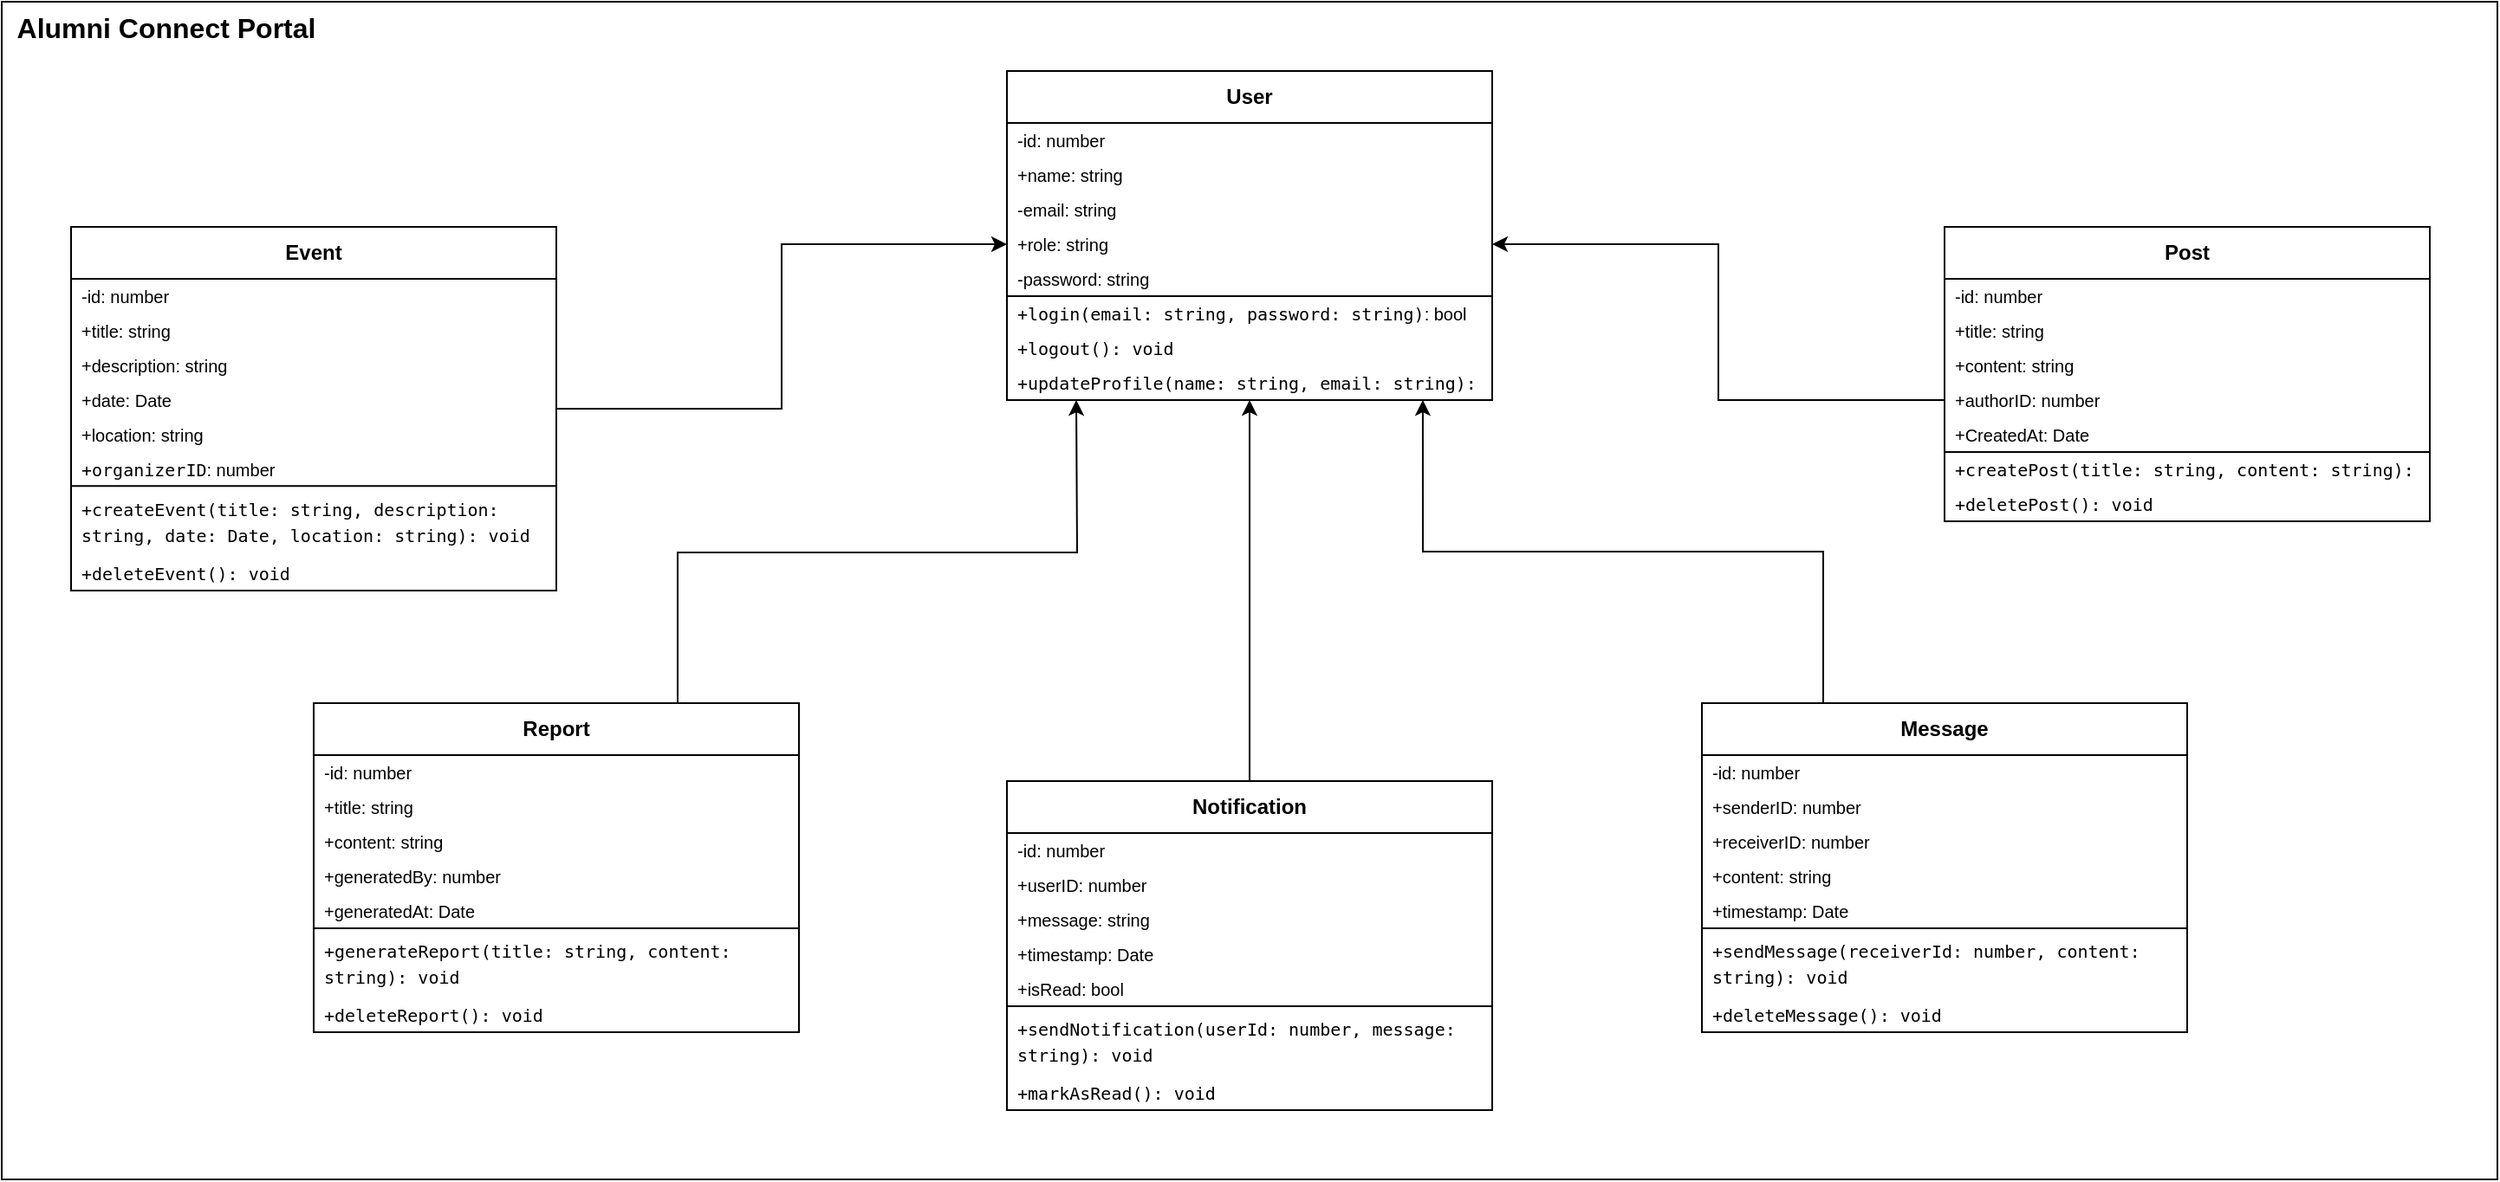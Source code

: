 <mxfile version="26.1.0">
  <diagram name="Page-1" id="jzkVx-4W2rHWqBb6-yyN">
    <mxGraphModel dx="1750" dy="883" grid="1" gridSize="10" guides="1" tooltips="1" connect="1" arrows="1" fold="1" page="1" pageScale="1" pageWidth="827" pageHeight="1169" math="0" shadow="0">
      <root>
        <mxCell id="0" />
        <mxCell id="1" parent="0" />
        <mxCell id="SdMlt_PW4ARby_rtLCIt-1" value="" style="rounded=0;whiteSpace=wrap;html=1;fillColor=default;" vertex="1" parent="1">
          <mxGeometry x="120" y="40" width="1440" height="680" as="geometry" />
        </mxCell>
        <mxCell id="0c0-FA_5eSMNET2WRwTZ-1" value="&lt;div&gt;User&lt;/div&gt;" style="swimlane;whiteSpace=wrap;html=1;startSize=30;" parent="1" vertex="1">
          <mxGeometry x="700" y="80" width="280" height="190" as="geometry" />
        </mxCell>
        <mxCell id="0c0-FA_5eSMNET2WRwTZ-16" value="&lt;font style=&quot;font-size: 10px;&quot;&gt;-id: number&lt;/font&gt;" style="text;strokeColor=none;fillColor=none;align=left;verticalAlign=middle;spacingLeft=4;spacingRight=4;overflow=hidden;points=[[0,0.5],[1,0.5]];portConstraint=eastwest;rotatable=0;whiteSpace=wrap;html=1;" parent="0c0-FA_5eSMNET2WRwTZ-1" vertex="1">
          <mxGeometry y="30" width="280" height="20" as="geometry" />
        </mxCell>
        <mxCell id="0c0-FA_5eSMNET2WRwTZ-19" value="&lt;font style=&quot;font-size: 10px;&quot;&gt;+name: string&lt;/font&gt;" style="text;strokeColor=none;fillColor=none;align=left;verticalAlign=middle;spacingLeft=4;spacingRight=4;overflow=hidden;points=[[0,0.5],[1,0.5]];portConstraint=eastwest;rotatable=0;whiteSpace=wrap;html=1;" parent="0c0-FA_5eSMNET2WRwTZ-1" vertex="1">
          <mxGeometry y="50" width="280" height="20" as="geometry" />
        </mxCell>
        <mxCell id="0c0-FA_5eSMNET2WRwTZ-20" value="&lt;font style=&quot;font-size: 10px;&quot;&gt;-email: string&lt;/font&gt;" style="text;strokeColor=none;fillColor=none;align=left;verticalAlign=middle;spacingLeft=4;spacingRight=4;overflow=hidden;points=[[0,0.5],[1,0.5]];portConstraint=eastwest;rotatable=0;whiteSpace=wrap;html=1;" parent="0c0-FA_5eSMNET2WRwTZ-1" vertex="1">
          <mxGeometry y="70" width="280" height="20" as="geometry" />
        </mxCell>
        <mxCell id="0c0-FA_5eSMNET2WRwTZ-21" value="+role: string" style="text;strokeColor=none;fillColor=none;align=left;verticalAlign=middle;spacingLeft=4;spacingRight=4;overflow=hidden;points=[[0,0.5],[1,0.5]];portConstraint=eastwest;rotatable=0;whiteSpace=wrap;html=1;fontSize=10;" parent="0c0-FA_5eSMNET2WRwTZ-1" vertex="1">
          <mxGeometry y="90" width="280" height="20" as="geometry" />
        </mxCell>
        <mxCell id="0c0-FA_5eSMNET2WRwTZ-32" value="&lt;font style=&quot;font-size: 10px;&quot;&gt;-password: string&lt;/font&gt;" style="text;strokeColor=none;fillColor=none;align=left;verticalAlign=middle;spacingLeft=4;spacingRight=4;overflow=hidden;points=[[0,0.5],[1,0.5]];portConstraint=eastwest;rotatable=0;whiteSpace=wrap;html=1;" parent="0c0-FA_5eSMNET2WRwTZ-1" vertex="1">
          <mxGeometry y="110" width="280" height="20" as="geometry" />
        </mxCell>
        <mxCell id="0c0-FA_5eSMNET2WRwTZ-33" value="&lt;font style=&quot;font-size: 10px;&quot;&gt;&lt;code&gt;+login(email: string, password: string)&lt;/code&gt;: bool&lt;/font&gt;" style="text;strokeColor=none;fillColor=none;align=left;verticalAlign=middle;spacingLeft=4;spacingRight=4;overflow=hidden;points=[[0,0.5],[1,0.5]];portConstraint=eastwest;rotatable=0;whiteSpace=wrap;html=1;" parent="0c0-FA_5eSMNET2WRwTZ-1" vertex="1">
          <mxGeometry y="130" width="280" height="20" as="geometry" />
        </mxCell>
        <mxCell id="0c0-FA_5eSMNET2WRwTZ-34" value="&lt;font style=&quot;font-size: 10px;&quot;&gt;&lt;code&gt;+logout(): void&lt;/code&gt;&lt;/font&gt;" style="text;strokeColor=none;fillColor=none;align=left;verticalAlign=middle;spacingLeft=4;spacingRight=4;overflow=hidden;points=[[0,0.5],[1,0.5]];portConstraint=eastwest;rotatable=0;whiteSpace=wrap;html=1;" parent="0c0-FA_5eSMNET2WRwTZ-1" vertex="1">
          <mxGeometry y="150" width="280" height="20" as="geometry" />
        </mxCell>
        <mxCell id="0c0-FA_5eSMNET2WRwTZ-35" value="&lt;font style=&quot;font-size: 10px;&quot;&gt;&lt;code&gt;+updateProfile(name: string, email: string): void&lt;/code&gt;&lt;/font&gt;" style="text;strokeColor=none;fillColor=none;align=left;verticalAlign=middle;spacingLeft=4;spacingRight=4;overflow=hidden;points=[[0,0.5],[1,0.5]];portConstraint=eastwest;rotatable=0;whiteSpace=wrap;html=1;" parent="0c0-FA_5eSMNET2WRwTZ-1" vertex="1">
          <mxGeometry y="170" width="280" height="20" as="geometry" />
        </mxCell>
        <mxCell id="0c0-FA_5eSMNET2WRwTZ-36" value="" style="endArrow=none;html=1;rounded=0;entryX=1.001;entryY=-0.002;entryDx=0;entryDy=0;entryPerimeter=0;" parent="0c0-FA_5eSMNET2WRwTZ-1" target="0c0-FA_5eSMNET2WRwTZ-33" edge="1">
          <mxGeometry width="50" height="50" relative="1" as="geometry">
            <mxPoint y="130" as="sourcePoint" />
            <mxPoint x="200" y="130" as="targetPoint" />
          </mxGeometry>
        </mxCell>
        <mxCell id="0c0-FA_5eSMNET2WRwTZ-38" value="Post" style="swimlane;whiteSpace=wrap;html=1;startSize=30;" parent="1" vertex="1">
          <mxGeometry x="1241" y="170" width="280" height="170" as="geometry" />
        </mxCell>
        <mxCell id="0c0-FA_5eSMNET2WRwTZ-39" value="&lt;font style=&quot;font-size: 10px;&quot;&gt;-id: number&lt;/font&gt;" style="text;strokeColor=none;fillColor=none;align=left;verticalAlign=middle;spacingLeft=4;spacingRight=4;overflow=hidden;points=[[0,0.5],[1,0.5]];portConstraint=eastwest;rotatable=0;whiteSpace=wrap;html=1;" parent="0c0-FA_5eSMNET2WRwTZ-38" vertex="1">
          <mxGeometry y="30" width="280" height="20" as="geometry" />
        </mxCell>
        <mxCell id="0c0-FA_5eSMNET2WRwTZ-40" value="&lt;div&gt;&lt;font style=&quot;font-size: 10px;&quot;&gt;+title: string&lt;/font&gt;&lt;/div&gt;" style="text;strokeColor=none;fillColor=none;align=left;verticalAlign=middle;spacingLeft=4;spacingRight=4;overflow=hidden;points=[[0,0.5],[1,0.5]];portConstraint=eastwest;rotatable=0;whiteSpace=wrap;html=1;" parent="0c0-FA_5eSMNET2WRwTZ-38" vertex="1">
          <mxGeometry y="50" width="280" height="20" as="geometry" />
        </mxCell>
        <mxCell id="0c0-FA_5eSMNET2WRwTZ-41" value="&lt;font style=&quot;font-size: 10px;&quot;&gt;+content: string&lt;/font&gt;" style="text;strokeColor=none;fillColor=none;align=left;verticalAlign=middle;spacingLeft=4;spacingRight=4;overflow=hidden;points=[[0,0.5],[1,0.5]];portConstraint=eastwest;rotatable=0;whiteSpace=wrap;html=1;" parent="0c0-FA_5eSMNET2WRwTZ-38" vertex="1">
          <mxGeometry y="70" width="280" height="20" as="geometry" />
        </mxCell>
        <mxCell id="0c0-FA_5eSMNET2WRwTZ-42" value="+authorID: number" style="text;strokeColor=none;fillColor=none;align=left;verticalAlign=middle;spacingLeft=4;spacingRight=4;overflow=hidden;points=[[0,0.5],[1,0.5]];portConstraint=eastwest;rotatable=0;whiteSpace=wrap;html=1;fontSize=10;" parent="0c0-FA_5eSMNET2WRwTZ-38" vertex="1">
          <mxGeometry y="90" width="280" height="20" as="geometry" />
        </mxCell>
        <mxCell id="0c0-FA_5eSMNET2WRwTZ-43" value="&lt;font style=&quot;font-size: 10px;&quot;&gt;+CreatedAt: Date&lt;/font&gt;" style="text;strokeColor=none;fillColor=none;align=left;verticalAlign=middle;spacingLeft=4;spacingRight=4;overflow=hidden;points=[[0,0.5],[1,0.5]];portConstraint=eastwest;rotatable=0;whiteSpace=wrap;html=1;" parent="0c0-FA_5eSMNET2WRwTZ-38" vertex="1">
          <mxGeometry y="110" width="280" height="20" as="geometry" />
        </mxCell>
        <mxCell id="0c0-FA_5eSMNET2WRwTZ-44" value="&lt;font style=&quot;font-size: 10px;&quot;&gt;&lt;code&gt;+createPost(title: string, content: string): void&lt;/code&gt;&lt;/font&gt;" style="text;strokeColor=none;fillColor=none;align=left;verticalAlign=middle;spacingLeft=4;spacingRight=4;overflow=hidden;points=[[0,0.5],[1,0.5]];portConstraint=eastwest;rotatable=0;whiteSpace=wrap;html=1;" parent="0c0-FA_5eSMNET2WRwTZ-38" vertex="1">
          <mxGeometry y="130" width="280" height="20" as="geometry" />
        </mxCell>
        <mxCell id="0c0-FA_5eSMNET2WRwTZ-45" value="&lt;font style=&quot;font-size: 10px;&quot;&gt;&lt;code&gt;+deletePost(): void&lt;/code&gt;&lt;/font&gt;" style="text;strokeColor=none;fillColor=none;align=left;verticalAlign=middle;spacingLeft=4;spacingRight=4;overflow=hidden;points=[[0,0.5],[1,0.5]];portConstraint=eastwest;rotatable=0;whiteSpace=wrap;html=1;" parent="0c0-FA_5eSMNET2WRwTZ-38" vertex="1">
          <mxGeometry y="150" width="280" height="20" as="geometry" />
        </mxCell>
        <mxCell id="0c0-FA_5eSMNET2WRwTZ-47" value="" style="endArrow=none;html=1;rounded=0;entryX=1;entryY=0;entryDx=0;entryDy=0;entryPerimeter=0;" parent="0c0-FA_5eSMNET2WRwTZ-38" target="0c0-FA_5eSMNET2WRwTZ-44" edge="1">
          <mxGeometry width="50" height="50" relative="1" as="geometry">
            <mxPoint y="130" as="sourcePoint" />
            <mxPoint x="200" y="130" as="targetPoint" />
          </mxGeometry>
        </mxCell>
        <mxCell id="0c0-FA_5eSMNET2WRwTZ-86" style="edgeStyle=orthogonalEdgeStyle;rounded=0;orthogonalLoop=1;jettySize=auto;html=1;exitX=1;exitY=0.5;exitDx=0;exitDy=0;entryX=0;entryY=0.5;entryDx=0;entryDy=0;" parent="1" source="0c0-FA_5eSMNET2WRwTZ-49" target="0c0-FA_5eSMNET2WRwTZ-21" edge="1">
          <mxGeometry relative="1" as="geometry" />
        </mxCell>
        <mxCell id="0c0-FA_5eSMNET2WRwTZ-49" value="Event" style="swimlane;whiteSpace=wrap;html=1;startSize=30;" parent="1" vertex="1">
          <mxGeometry x="160" y="170" width="280" height="210" as="geometry" />
        </mxCell>
        <mxCell id="0c0-FA_5eSMNET2WRwTZ-50" value="&lt;font style=&quot;font-size: 10px;&quot;&gt;-id: number&lt;/font&gt;" style="text;strokeColor=none;fillColor=none;align=left;verticalAlign=middle;spacingLeft=4;spacingRight=4;overflow=hidden;points=[[0,0.5],[1,0.5]];portConstraint=eastwest;rotatable=0;whiteSpace=wrap;html=1;" parent="0c0-FA_5eSMNET2WRwTZ-49" vertex="1">
          <mxGeometry y="30" width="280" height="20" as="geometry" />
        </mxCell>
        <mxCell id="0c0-FA_5eSMNET2WRwTZ-51" value="&lt;font style=&quot;font-size: 10px;&quot;&gt;+title: string&lt;/font&gt;" style="text;strokeColor=none;fillColor=none;align=left;verticalAlign=middle;spacingLeft=4;spacingRight=4;overflow=hidden;points=[[0,0.5],[1,0.5]];portConstraint=eastwest;rotatable=0;whiteSpace=wrap;html=1;" parent="0c0-FA_5eSMNET2WRwTZ-49" vertex="1">
          <mxGeometry y="50" width="280" height="20" as="geometry" />
        </mxCell>
        <mxCell id="0c0-FA_5eSMNET2WRwTZ-52" value="&lt;font style=&quot;font-size: 10px;&quot;&gt;+description: string&lt;/font&gt;" style="text;strokeColor=none;fillColor=none;align=left;verticalAlign=middle;spacingLeft=4;spacingRight=4;overflow=hidden;points=[[0,0.5],[1,0.5]];portConstraint=eastwest;rotatable=0;whiteSpace=wrap;html=1;" parent="0c0-FA_5eSMNET2WRwTZ-49" vertex="1">
          <mxGeometry y="70" width="280" height="20" as="geometry" />
        </mxCell>
        <mxCell id="0c0-FA_5eSMNET2WRwTZ-53" value="+date: Date" style="text;strokeColor=none;fillColor=none;align=left;verticalAlign=middle;spacingLeft=4;spacingRight=4;overflow=hidden;points=[[0,0.5],[1,0.5]];portConstraint=eastwest;rotatable=0;whiteSpace=wrap;html=1;fontSize=10;" parent="0c0-FA_5eSMNET2WRwTZ-49" vertex="1">
          <mxGeometry y="90" width="280" height="20" as="geometry" />
        </mxCell>
        <mxCell id="0c0-FA_5eSMNET2WRwTZ-54" value="&lt;font style=&quot;font-size: 10px;&quot;&gt;+location: string&lt;/font&gt;" style="text;strokeColor=none;fillColor=none;align=left;verticalAlign=middle;spacingLeft=4;spacingRight=4;overflow=hidden;points=[[0,0.5],[1,0.5]];portConstraint=eastwest;rotatable=0;whiteSpace=wrap;html=1;" parent="0c0-FA_5eSMNET2WRwTZ-49" vertex="1">
          <mxGeometry y="110" width="280" height="20" as="geometry" />
        </mxCell>
        <mxCell id="0c0-FA_5eSMNET2WRwTZ-55" value="&lt;font style=&quot;font-size: 10px;&quot;&gt;&lt;code&gt;+organizerID&lt;/code&gt;: number&lt;/font&gt;" style="text;strokeColor=none;fillColor=none;align=left;verticalAlign=middle;spacingLeft=4;spacingRight=4;overflow=hidden;points=[[0,0.5],[1,0.5]];portConstraint=eastwest;rotatable=0;whiteSpace=wrap;html=1;" parent="0c0-FA_5eSMNET2WRwTZ-49" vertex="1">
          <mxGeometry y="130" width="280" height="20" as="geometry" />
        </mxCell>
        <mxCell id="0c0-FA_5eSMNET2WRwTZ-56" value="&lt;font style=&quot;font-size: 10px;&quot;&gt;&lt;code&gt;+createEvent(title: string, description: string, date: Date, location: string): void&lt;/code&gt;&lt;/font&gt;" style="text;strokeColor=none;fillColor=none;align=left;verticalAlign=middle;spacingLeft=4;spacingRight=4;overflow=hidden;points=[[0,0.5],[1,0.5]];portConstraint=eastwest;rotatable=0;whiteSpace=wrap;html=1;" parent="0c0-FA_5eSMNET2WRwTZ-49" vertex="1">
          <mxGeometry y="150" width="280" height="40" as="geometry" />
        </mxCell>
        <mxCell id="0c0-FA_5eSMNET2WRwTZ-57" value="&lt;font style=&quot;font-size: 10px;&quot;&gt;&lt;code&gt;+deleteEvent(): void&lt;/code&gt;&lt;/font&gt;" style="text;strokeColor=none;fillColor=none;align=left;verticalAlign=middle;spacingLeft=4;spacingRight=4;overflow=hidden;points=[[0,0.5],[1,0.5]];portConstraint=eastwest;rotatable=0;whiteSpace=wrap;html=1;" parent="0c0-FA_5eSMNET2WRwTZ-49" vertex="1">
          <mxGeometry y="190" width="280" height="20" as="geometry" />
        </mxCell>
        <mxCell id="0c0-FA_5eSMNET2WRwTZ-58" value="" style="endArrow=none;html=1;rounded=0;entryX=1.001;entryY=-0.002;entryDx=0;entryDy=0;entryPerimeter=0;" parent="0c0-FA_5eSMNET2WRwTZ-49" edge="1">
          <mxGeometry width="50" height="50" relative="1" as="geometry">
            <mxPoint x="-0.28" y="149.61" as="sourcePoint" />
            <mxPoint x="280" y="149.57" as="targetPoint" />
          </mxGeometry>
        </mxCell>
        <mxCell id="0c0-FA_5eSMNET2WRwTZ-89" style="edgeStyle=orthogonalEdgeStyle;rounded=0;orthogonalLoop=1;jettySize=auto;html=1;exitX=0.25;exitY=0;exitDx=0;exitDy=0;entryX=0.857;entryY=1;entryDx=0;entryDy=0;entryPerimeter=0;" parent="1" source="0c0-FA_5eSMNET2WRwTZ-59" target="0c0-FA_5eSMNET2WRwTZ-35" edge="1">
          <mxGeometry relative="1" as="geometry">
            <mxPoint x="950" y="280" as="targetPoint" />
          </mxGeometry>
        </mxCell>
        <mxCell id="0c0-FA_5eSMNET2WRwTZ-59" value="Message" style="swimlane;whiteSpace=wrap;html=1;startSize=30;" parent="1" vertex="1">
          <mxGeometry x="1101" y="445" width="280" height="190" as="geometry" />
        </mxCell>
        <mxCell id="0c0-FA_5eSMNET2WRwTZ-60" value="&lt;font style=&quot;font-size: 10px;&quot;&gt;-id: number&lt;/font&gt;" style="text;strokeColor=none;fillColor=none;align=left;verticalAlign=middle;spacingLeft=4;spacingRight=4;overflow=hidden;points=[[0,0.5],[1,0.5]];portConstraint=eastwest;rotatable=0;whiteSpace=wrap;html=1;" parent="0c0-FA_5eSMNET2WRwTZ-59" vertex="1">
          <mxGeometry y="30" width="280" height="20" as="geometry" />
        </mxCell>
        <mxCell id="0c0-FA_5eSMNET2WRwTZ-61" value="&lt;div&gt;&lt;font style=&quot;font-size: 10px;&quot;&gt;+senderID: number&lt;/font&gt;&lt;/div&gt;" style="text;strokeColor=none;fillColor=none;align=left;verticalAlign=middle;spacingLeft=4;spacingRight=4;overflow=hidden;points=[[0,0.5],[1,0.5]];portConstraint=eastwest;rotatable=0;whiteSpace=wrap;html=1;" parent="0c0-FA_5eSMNET2WRwTZ-59" vertex="1">
          <mxGeometry y="50" width="280" height="20" as="geometry" />
        </mxCell>
        <mxCell id="0c0-FA_5eSMNET2WRwTZ-62" value="&lt;font style=&quot;font-size: 10px;&quot;&gt;+receiverID: number&lt;/font&gt;" style="text;strokeColor=none;fillColor=none;align=left;verticalAlign=middle;spacingLeft=4;spacingRight=4;overflow=hidden;points=[[0,0.5],[1,0.5]];portConstraint=eastwest;rotatable=0;whiteSpace=wrap;html=1;" parent="0c0-FA_5eSMNET2WRwTZ-59" vertex="1">
          <mxGeometry y="70" width="280" height="20" as="geometry" />
        </mxCell>
        <mxCell id="0c0-FA_5eSMNET2WRwTZ-63" value="+content: string" style="text;strokeColor=none;fillColor=none;align=left;verticalAlign=middle;spacingLeft=4;spacingRight=4;overflow=hidden;points=[[0,0.5],[1,0.5]];portConstraint=eastwest;rotatable=0;whiteSpace=wrap;html=1;fontSize=10;" parent="0c0-FA_5eSMNET2WRwTZ-59" vertex="1">
          <mxGeometry y="90" width="280" height="20" as="geometry" />
        </mxCell>
        <mxCell id="0c0-FA_5eSMNET2WRwTZ-64" value="&lt;font style=&quot;font-size: 10px;&quot;&gt;+timestamp: Date&lt;/font&gt;" style="text;strokeColor=none;fillColor=none;align=left;verticalAlign=middle;spacingLeft=4;spacingRight=4;overflow=hidden;points=[[0,0.5],[1,0.5]];portConstraint=eastwest;rotatable=0;whiteSpace=wrap;html=1;" parent="0c0-FA_5eSMNET2WRwTZ-59" vertex="1">
          <mxGeometry y="110" width="280" height="20" as="geometry" />
        </mxCell>
        <mxCell id="0c0-FA_5eSMNET2WRwTZ-65" value="&lt;font style=&quot;font-size: 10px;&quot;&gt;&lt;code&gt;+&lt;/code&gt;&lt;code&gt;sendMessage(receiverId: number, content: string): void&lt;/code&gt;&lt;/font&gt;" style="text;strokeColor=none;fillColor=none;align=left;verticalAlign=middle;spacingLeft=4;spacingRight=4;overflow=hidden;points=[[0,0.5],[1,0.5]];portConstraint=eastwest;rotatable=0;whiteSpace=wrap;html=1;" parent="0c0-FA_5eSMNET2WRwTZ-59" vertex="1">
          <mxGeometry y="130" width="280" height="40" as="geometry" />
        </mxCell>
        <mxCell id="0c0-FA_5eSMNET2WRwTZ-66" value="&lt;font style=&quot;font-size: 10px;&quot;&gt;&lt;code&gt;+deleteMessage(): void&lt;/code&gt;&lt;/font&gt;" style="text;strokeColor=none;fillColor=none;align=left;verticalAlign=middle;spacingLeft=4;spacingRight=4;overflow=hidden;points=[[0,0.5],[1,0.5]];portConstraint=eastwest;rotatable=0;whiteSpace=wrap;html=1;" parent="0c0-FA_5eSMNET2WRwTZ-59" vertex="1">
          <mxGeometry y="170" width="280" height="20" as="geometry" />
        </mxCell>
        <mxCell id="0c0-FA_5eSMNET2WRwTZ-67" value="" style="endArrow=none;html=1;rounded=0;entryX=1;entryY=0;entryDx=0;entryDy=0;entryPerimeter=0;" parent="0c0-FA_5eSMNET2WRwTZ-59" target="0c0-FA_5eSMNET2WRwTZ-65" edge="1">
          <mxGeometry width="50" height="50" relative="1" as="geometry">
            <mxPoint y="130" as="sourcePoint" />
            <mxPoint x="200" y="130" as="targetPoint" />
          </mxGeometry>
        </mxCell>
        <mxCell id="0c0-FA_5eSMNET2WRwTZ-88" style="edgeStyle=orthogonalEdgeStyle;rounded=0;orthogonalLoop=1;jettySize=auto;html=1;exitX=0.5;exitY=0;exitDx=0;exitDy=0;entryX=0.5;entryY=1;entryDx=0;entryDy=0;entryPerimeter=0;" parent="1" source="0c0-FA_5eSMNET2WRwTZ-68" target="0c0-FA_5eSMNET2WRwTZ-35" edge="1">
          <mxGeometry relative="1" as="geometry">
            <mxPoint x="839.692" y="280" as="targetPoint" />
          </mxGeometry>
        </mxCell>
        <mxCell id="0c0-FA_5eSMNET2WRwTZ-68" value="Notification" style="swimlane;whiteSpace=wrap;html=1;startSize=30;" parent="1" vertex="1">
          <mxGeometry x="700" y="490" width="280" height="190" as="geometry" />
        </mxCell>
        <mxCell id="0c0-FA_5eSMNET2WRwTZ-69" value="&lt;font style=&quot;font-size: 10px;&quot;&gt;-id: number&lt;/font&gt;" style="text;strokeColor=none;fillColor=none;align=left;verticalAlign=middle;spacingLeft=4;spacingRight=4;overflow=hidden;points=[[0,0.5],[1,0.5]];portConstraint=eastwest;rotatable=0;whiteSpace=wrap;html=1;" parent="0c0-FA_5eSMNET2WRwTZ-68" vertex="1">
          <mxGeometry y="30" width="280" height="20" as="geometry" />
        </mxCell>
        <mxCell id="0c0-FA_5eSMNET2WRwTZ-70" value="&lt;div&gt;&lt;font style=&quot;font-size: 10px;&quot;&gt;+userID: number&lt;/font&gt;&lt;/div&gt;" style="text;strokeColor=none;fillColor=none;align=left;verticalAlign=middle;spacingLeft=4;spacingRight=4;overflow=hidden;points=[[0,0.5],[1,0.5]];portConstraint=eastwest;rotatable=0;whiteSpace=wrap;html=1;" parent="0c0-FA_5eSMNET2WRwTZ-68" vertex="1">
          <mxGeometry y="50" width="280" height="20" as="geometry" />
        </mxCell>
        <mxCell id="0c0-FA_5eSMNET2WRwTZ-71" value="&lt;font style=&quot;font-size: 10px;&quot;&gt;+message: string&lt;/font&gt;" style="text;strokeColor=none;fillColor=none;align=left;verticalAlign=middle;spacingLeft=4;spacingRight=4;overflow=hidden;points=[[0,0.5],[1,0.5]];portConstraint=eastwest;rotatable=0;whiteSpace=wrap;html=1;" parent="0c0-FA_5eSMNET2WRwTZ-68" vertex="1">
          <mxGeometry y="70" width="280" height="20" as="geometry" />
        </mxCell>
        <mxCell id="0c0-FA_5eSMNET2WRwTZ-72" value="+isRead: bool" style="text;strokeColor=none;fillColor=none;align=left;verticalAlign=middle;spacingLeft=4;spacingRight=4;overflow=hidden;points=[[0,0.5],[1,0.5]];portConstraint=eastwest;rotatable=0;whiteSpace=wrap;html=1;fontSize=10;" parent="0c0-FA_5eSMNET2WRwTZ-68" vertex="1">
          <mxGeometry y="110" width="280" height="20" as="geometry" />
        </mxCell>
        <mxCell id="0c0-FA_5eSMNET2WRwTZ-73" value="&lt;font style=&quot;font-size: 10px;&quot;&gt;+timestamp: Date&lt;/font&gt;" style="text;strokeColor=none;fillColor=none;align=left;verticalAlign=middle;spacingLeft=4;spacingRight=4;overflow=hidden;points=[[0,0.5],[1,0.5]];portConstraint=eastwest;rotatable=0;whiteSpace=wrap;html=1;" parent="0c0-FA_5eSMNET2WRwTZ-68" vertex="1">
          <mxGeometry y="90" width="280" height="20" as="geometry" />
        </mxCell>
        <mxCell id="0c0-FA_5eSMNET2WRwTZ-74" value="&lt;font style=&quot;font-size: 10px;&quot;&gt;&lt;code&gt;+sendNotification(userId: number, message: string): void&lt;/code&gt;&lt;/font&gt;" style="text;strokeColor=none;fillColor=none;align=left;verticalAlign=middle;spacingLeft=4;spacingRight=4;overflow=hidden;points=[[0,0.5],[1,0.5]];portConstraint=eastwest;rotatable=0;whiteSpace=wrap;html=1;" parent="0c0-FA_5eSMNET2WRwTZ-68" vertex="1">
          <mxGeometry y="130" width="280" height="40" as="geometry" />
        </mxCell>
        <mxCell id="0c0-FA_5eSMNET2WRwTZ-75" value="&lt;font style=&quot;font-size: 10px;&quot; face=&quot;monospace&quot;&gt;&lt;code&gt;+&lt;/code&gt;&lt;code&gt;markAsRead(): void&lt;/code&gt;&lt;/font&gt;" style="text;strokeColor=none;fillColor=none;align=left;verticalAlign=middle;spacingLeft=4;spacingRight=4;overflow=hidden;points=[[0,0.5],[1,0.5]];portConstraint=eastwest;rotatable=0;whiteSpace=wrap;html=1;" parent="0c0-FA_5eSMNET2WRwTZ-68" vertex="1">
          <mxGeometry y="170" width="280" height="20" as="geometry" />
        </mxCell>
        <mxCell id="0c0-FA_5eSMNET2WRwTZ-76" value="" style="endArrow=none;html=1;rounded=0;entryX=1;entryY=0;entryDx=0;entryDy=0;entryPerimeter=0;" parent="0c0-FA_5eSMNET2WRwTZ-68" target="0c0-FA_5eSMNET2WRwTZ-74" edge="1">
          <mxGeometry width="50" height="50" relative="1" as="geometry">
            <mxPoint y="130" as="sourcePoint" />
            <mxPoint x="200" y="130" as="targetPoint" />
          </mxGeometry>
        </mxCell>
        <mxCell id="0c0-FA_5eSMNET2WRwTZ-87" style="edgeStyle=orthogonalEdgeStyle;rounded=0;orthogonalLoop=1;jettySize=auto;html=1;exitX=0.75;exitY=0;exitDx=0;exitDy=0;" parent="1" source="0c0-FA_5eSMNET2WRwTZ-77" edge="1">
          <mxGeometry relative="1" as="geometry">
            <mxPoint x="740" y="270" as="targetPoint" />
            <mxPoint x="580.0" y="435" as="sourcePoint" />
          </mxGeometry>
        </mxCell>
        <mxCell id="0c0-FA_5eSMNET2WRwTZ-77" value="&lt;div&gt;Report&lt;/div&gt;" style="swimlane;whiteSpace=wrap;html=1;startSize=30;" parent="1" vertex="1">
          <mxGeometry x="300" y="445" width="280" height="190" as="geometry" />
        </mxCell>
        <mxCell id="0c0-FA_5eSMNET2WRwTZ-78" value="&lt;font style=&quot;font-size: 10px;&quot;&gt;-id: number&lt;/font&gt;" style="text;strokeColor=none;fillColor=none;align=left;verticalAlign=middle;spacingLeft=4;spacingRight=4;overflow=hidden;points=[[0,0.5],[1,0.5]];portConstraint=eastwest;rotatable=0;whiteSpace=wrap;html=1;" parent="0c0-FA_5eSMNET2WRwTZ-77" vertex="1">
          <mxGeometry y="30" width="280" height="20" as="geometry" />
        </mxCell>
        <mxCell id="0c0-FA_5eSMNET2WRwTZ-79" value="&lt;div&gt;&lt;font style=&quot;font-size: 10px;&quot;&gt;+title: string&lt;/font&gt;&lt;/div&gt;" style="text;strokeColor=none;fillColor=none;align=left;verticalAlign=middle;spacingLeft=4;spacingRight=4;overflow=hidden;points=[[0,0.5],[1,0.5]];portConstraint=eastwest;rotatable=0;whiteSpace=wrap;html=1;" parent="0c0-FA_5eSMNET2WRwTZ-77" vertex="1">
          <mxGeometry y="50" width="280" height="20" as="geometry" />
        </mxCell>
        <mxCell id="0c0-FA_5eSMNET2WRwTZ-80" value="&lt;font style=&quot;font-size: 10px;&quot;&gt;+content: string&lt;/font&gt;" style="text;strokeColor=none;fillColor=none;align=left;verticalAlign=middle;spacingLeft=4;spacingRight=4;overflow=hidden;points=[[0,0.5],[1,0.5]];portConstraint=eastwest;rotatable=0;whiteSpace=wrap;html=1;" parent="0c0-FA_5eSMNET2WRwTZ-77" vertex="1">
          <mxGeometry y="70" width="280" height="20" as="geometry" />
        </mxCell>
        <mxCell id="0c0-FA_5eSMNET2WRwTZ-81" value="+generatedAt: Date" style="text;strokeColor=none;fillColor=none;align=left;verticalAlign=middle;spacingLeft=4;spacingRight=4;overflow=hidden;points=[[0,0.5],[1,0.5]];portConstraint=eastwest;rotatable=0;whiteSpace=wrap;html=1;fontSize=10;" parent="0c0-FA_5eSMNET2WRwTZ-77" vertex="1">
          <mxGeometry y="110" width="280" height="20" as="geometry" />
        </mxCell>
        <mxCell id="0c0-FA_5eSMNET2WRwTZ-82" value="&lt;font style=&quot;font-size: 10px;&quot;&gt;+generatedBy: number&lt;/font&gt;" style="text;strokeColor=none;fillColor=none;align=left;verticalAlign=middle;spacingLeft=4;spacingRight=4;overflow=hidden;points=[[0,0.5],[1,0.5]];portConstraint=eastwest;rotatable=0;whiteSpace=wrap;html=1;" parent="0c0-FA_5eSMNET2WRwTZ-77" vertex="1">
          <mxGeometry y="90" width="280" height="20" as="geometry" />
        </mxCell>
        <mxCell id="0c0-FA_5eSMNET2WRwTZ-83" value="&lt;font style=&quot;font-size: 10px;&quot; face=&quot;monospace&quot;&gt;&lt;code&gt;+&lt;/code&gt;&lt;code&gt;generateReport(title: string, content: string): void&lt;/code&gt;&lt;/font&gt;" style="text;strokeColor=none;fillColor=none;align=left;verticalAlign=middle;spacingLeft=4;spacingRight=4;overflow=hidden;points=[[0,0.5],[1,0.5]];portConstraint=eastwest;rotatable=0;whiteSpace=wrap;html=1;" parent="0c0-FA_5eSMNET2WRwTZ-77" vertex="1">
          <mxGeometry y="130" width="280" height="40" as="geometry" />
        </mxCell>
        <mxCell id="0c0-FA_5eSMNET2WRwTZ-84" value="&lt;font style=&quot;font-size: 10px;&quot;&gt;&lt;code&gt;+deleteReport(): void&lt;/code&gt;&lt;/font&gt;" style="text;strokeColor=none;fillColor=none;align=left;verticalAlign=middle;spacingLeft=4;spacingRight=4;overflow=hidden;points=[[0,0.5],[1,0.5]];portConstraint=eastwest;rotatable=0;whiteSpace=wrap;html=1;" parent="0c0-FA_5eSMNET2WRwTZ-77" vertex="1">
          <mxGeometry y="170" width="280" height="20" as="geometry" />
        </mxCell>
        <mxCell id="0c0-FA_5eSMNET2WRwTZ-85" value="" style="endArrow=none;html=1;rounded=0;entryX=1;entryY=0;entryDx=0;entryDy=0;entryPerimeter=0;" parent="0c0-FA_5eSMNET2WRwTZ-77" target="0c0-FA_5eSMNET2WRwTZ-83" edge="1">
          <mxGeometry width="50" height="50" relative="1" as="geometry">
            <mxPoint y="130" as="sourcePoint" />
            <mxPoint x="200" y="130" as="targetPoint" />
          </mxGeometry>
        </mxCell>
        <mxCell id="0c0-FA_5eSMNET2WRwTZ-90" style="edgeStyle=orthogonalEdgeStyle;rounded=0;orthogonalLoop=1;jettySize=auto;html=1;exitX=0;exitY=0.5;exitDx=0;exitDy=0;entryX=1;entryY=0.5;entryDx=0;entryDy=0;" parent="1" source="0c0-FA_5eSMNET2WRwTZ-42" target="0c0-FA_5eSMNET2WRwTZ-21" edge="1">
          <mxGeometry relative="1" as="geometry" />
        </mxCell>
        <mxCell id="SdMlt_PW4ARby_rtLCIt-3" value="Alumni Connect Portal" style="text;html=1;align=center;verticalAlign=middle;whiteSpace=wrap;rounded=0;fontStyle=1;fontSize=16;labelBorderColor=none;textShadow=0;" vertex="1" parent="1">
          <mxGeometry x="120" y="40" width="190" height="30" as="geometry" />
        </mxCell>
      </root>
    </mxGraphModel>
  </diagram>
</mxfile>
